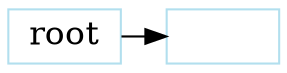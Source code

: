 digraph g {
graph [rankdir = "LR", nodesep=0.1, ranksep=0.3];
node [fontsize = "16", shape = "record", height=0.1, color=lightblue2];
edge [];
1[label=""];
root->1;
}
